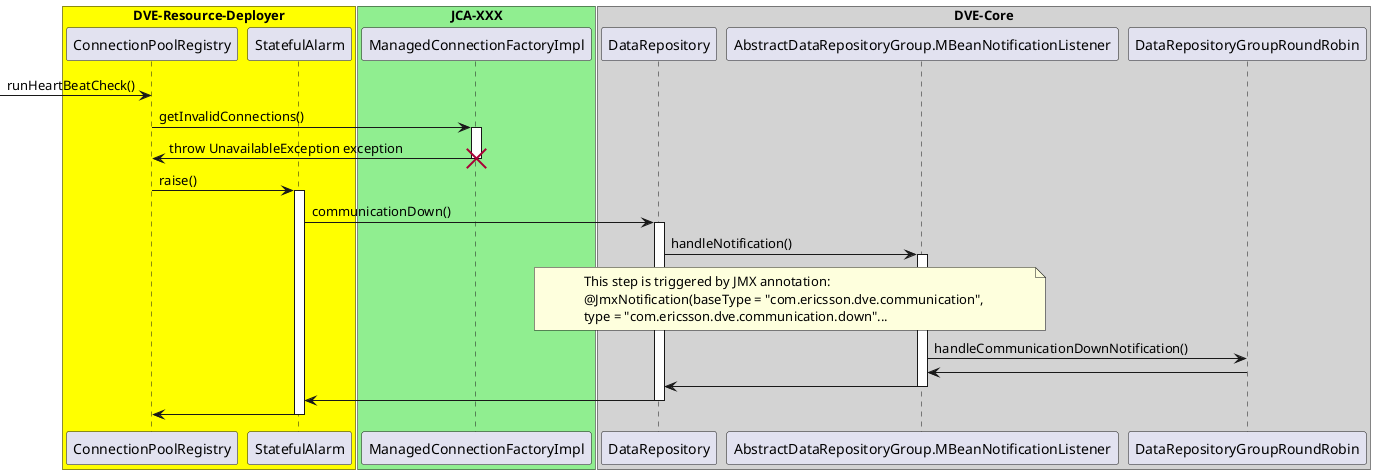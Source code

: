 @startuml

box "DVE-Resource-Deployer" #Yellow
	participant ConnectionPoolRegistry
	participant StatefulAlarm
end box

box "JCA-XXX" #LightGreen
	participant ManagedConnectionFactoryImpl
end box

box "DVE-Core" #LightGrey
	participant DataRepository
	participant AbstractDataRepositoryGroup.MBeanNotificationListener
	participant DataRepositoryGroupRoundRobin	
end box


[-> ConnectionPoolRegistry: runHeartBeatCheck()
ConnectionPoolRegistry -> ManagedConnectionFactoryImpl: getInvalidConnections()
activate ManagedConnectionFactoryImpl
ManagedConnectionFactoryImpl -> ConnectionPoolRegistry: throw UnavailableException exception
destroy ManagedConnectionFactoryImpl

ConnectionPoolRegistry -> StatefulAlarm: raise()
activate StatefulAlarm

StatefulAlarm -> DataRepository: communicationDown()
activate DataRepository

DataRepository -> AbstractDataRepositoryGroup.MBeanNotificationListener: handleNotification()
note over DataRepository, AbstractDataRepositoryGroup.MBeanNotificationListener
This step is triggered by JMX annotation: 
@JmxNotification(baseType = "com.ericsson.dve.communication", 
type = "com.ericsson.dve.communication.down"...
end note
activate AbstractDataRepositoryGroup.MBeanNotificationListener

AbstractDataRepositoryGroup.MBeanNotificationListener -> DataRepositoryGroupRoundRobin: handleCommunicationDownNotification()
DataRepositoryGroupRoundRobin -> AbstractDataRepositoryGroup.MBeanNotificationListener:

AbstractDataRepositoryGroup.MBeanNotificationListener -> DataRepository:
deactivate AbstractDataRepositoryGroup.MBeanNotificationListener

DataRepository -> StatefulAlarm:
deactivate DataRepository

StatefulAlarm -> ConnectionPoolRegistry:
deactivate StatefulAlarm



@enduml